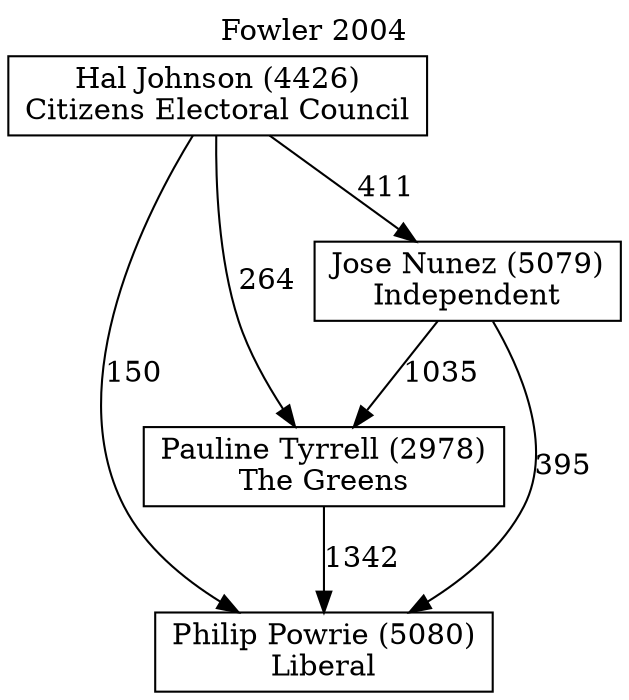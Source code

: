 // House preference flow
digraph "Philip Powrie (5080)_Fowler_2004" {
	graph [label="Fowler 2004" labelloc=t mclimit=10]
	node [shape=box]
	"Philip Powrie (5080)" [label="Philip Powrie (5080)
Liberal"]
	"Pauline Tyrrell (2978)" [label="Pauline Tyrrell (2978)
The Greens"]
	"Jose Nunez (5079)" [label="Jose Nunez (5079)
Independent"]
	"Hal Johnson (4426)" [label="Hal Johnson (4426)
Citizens Electoral Council"]
	"Pauline Tyrrell (2978)" -> "Philip Powrie (5080)" [label=1342]
	"Jose Nunez (5079)" -> "Pauline Tyrrell (2978)" [label=1035]
	"Hal Johnson (4426)" -> "Jose Nunez (5079)" [label=411]
	"Jose Nunez (5079)" -> "Philip Powrie (5080)" [label=395]
	"Hal Johnson (4426)" -> "Philip Powrie (5080)" [label=150]
	"Hal Johnson (4426)" -> "Pauline Tyrrell (2978)" [label=264]
}
